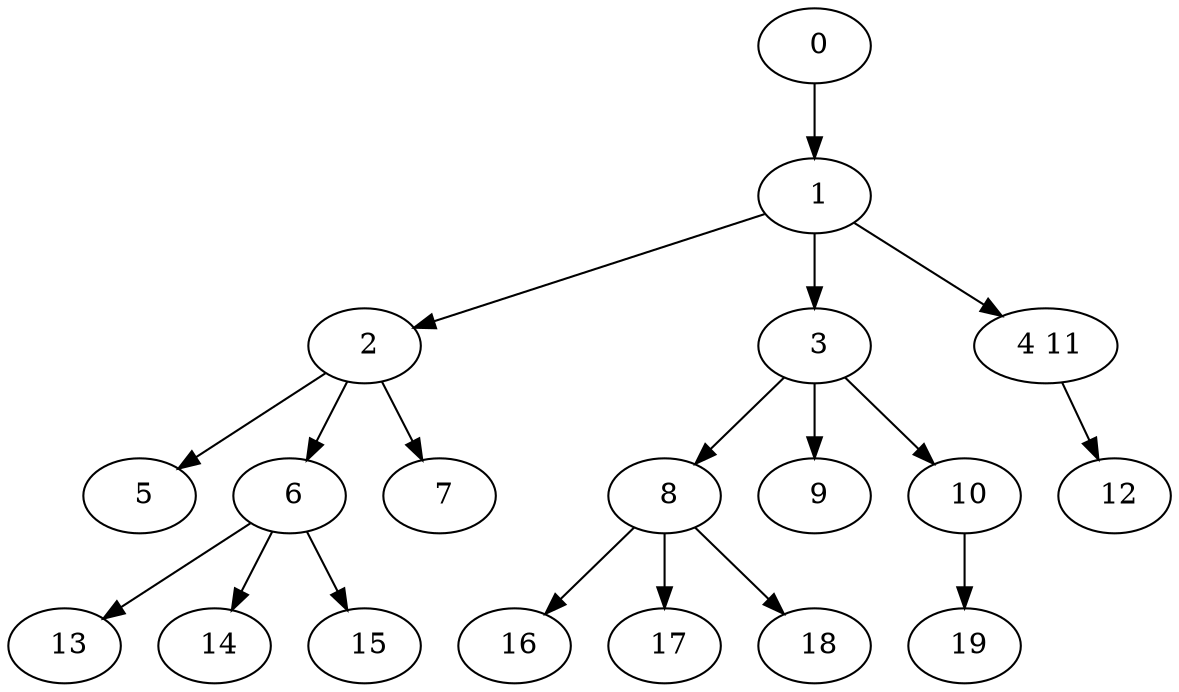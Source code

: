 digraph mytree {
" 0" -> " 1";
" 1" -> " 2";
" 1" -> " 3";
" 1" -> " 4 11";
" 2" -> " 5";
" 2" -> " 6";
" 2" -> " 7";
" 3" -> " 8";
" 3" -> " 9";
" 3" -> " 10";
" 4 11" -> " 12";
" 5";
" 6" -> " 13";
" 6" -> " 14";
" 6" -> " 15";
" 7";
" 8" -> " 16";
" 8" -> " 17";
" 8" -> " 18";
" 9";
" 10" -> " 19";
" 12";
" 13";
" 14";
" 15";
" 16";
" 17";
" 18";
" 19";
}
